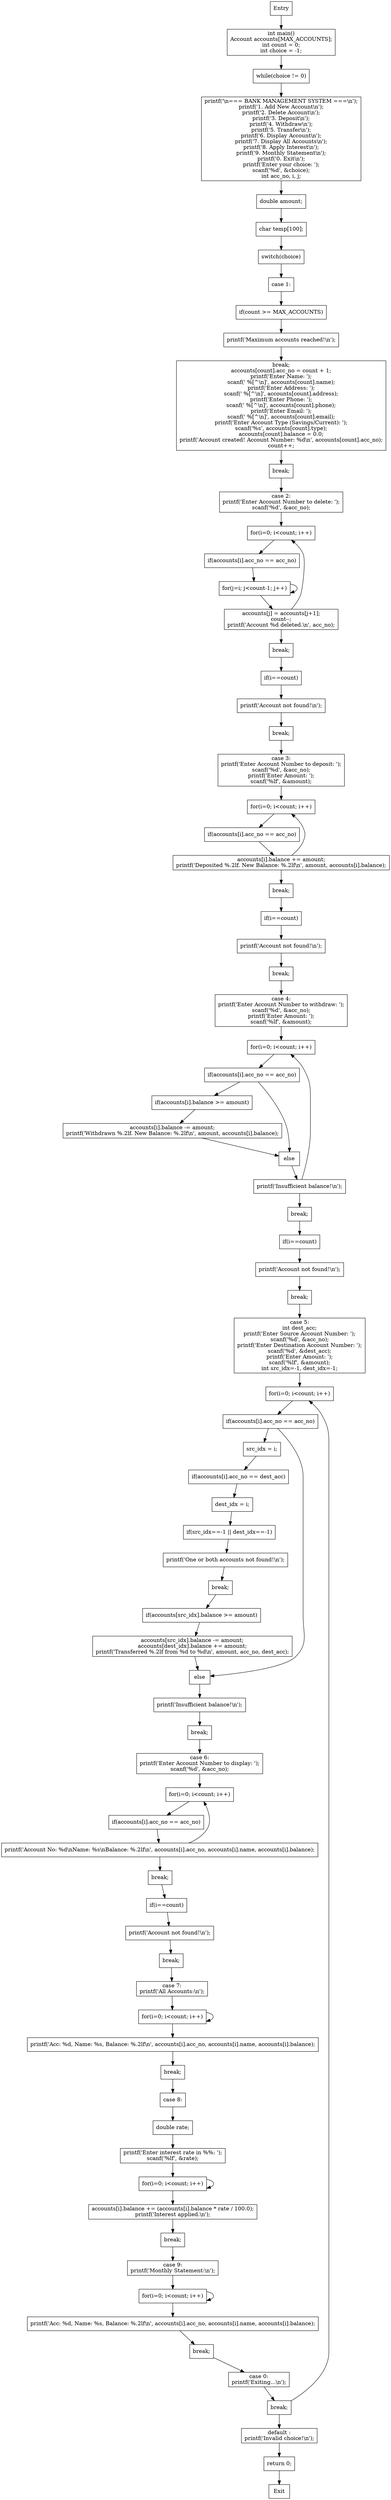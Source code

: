 digraph CFG {
  0 [label="Entry", shape=box];
  1 [label="int main()
Account accounts[MAX_ACCOUNTS];
int count = 0;
int choice = -1;", shape=box];
  2 [label="while(choice != 0)", shape=box];
  3 [label="printf(&#x27;\\n=== BANK MANAGEMENT SYSTEM ===\\n&#x27;);
printf(&#x27;1. Add New Account\\n&#x27;);
printf(&#x27;2. Delete Account\\n&#x27;);
printf(&#x27;3. Deposit\\n&#x27;);
printf(&#x27;4. Withdraw\\n&#x27;);
printf(&#x27;5. Transfer\\n&#x27;);
printf(&#x27;6. Display Account\\n&#x27;);
printf(&#x27;7. Display All Accounts\\n&#x27;);
printf(&#x27;8. Apply Interest\\n&#x27;);
printf(&#x27;9. Monthly Statement\\n&#x27;);
printf(&#x27;0. Exit\\n&#x27;);
printf(&#x27;Enter your choice: &#x27;);
scanf(&#x27;%d&#x27;, &amp;choice);
int acc_no, i, j;", shape=box];
  4 [label="double amount;", shape=box];
  5 [label="char temp[100];", shape=box];
  6 [label="switch(choice)", shape=box];
  7 [label="case 1:", shape=box];
  8 [label="if(count &gt;= MAX_ACCOUNTS)", shape=box];
  9 [label="printf(&#x27;Maximum accounts reached!\\n&#x27;);", shape=box];
  10 [label="break;
accounts[count].acc_no = count + 1;
printf(&#x27;Enter Name: &#x27;);
scanf(&#x27; %[^\\n]&#x27;, accounts[count].name);
printf(&#x27;Enter Address: &#x27;);
scanf(&#x27; %[^\\n]&#x27;, accounts[count].address);
printf(&#x27;Enter Phone: &#x27;);
scanf(&#x27; %[^\\n]&#x27;, accounts[count].phone);
printf(&#x27;Enter Email: &#x27;);
scanf(&#x27; %[^\\n]&#x27;, accounts[count].email);
printf(&#x27;Enter Account Type (Savings/Current): &#x27;);
scanf(&#x27;%s&#x27;, accounts[count].type);
accounts[count].balance = 0.0;
printf(&#x27;Account created! Account Number: %d\\n&#x27;, accounts[count].acc_no);
count++;", shape=box];
  11 [label="break;", shape=box];
  12 [label="case 2:
printf(&#x27;Enter Account Number to delete: &#x27;);
scanf(&#x27;%d&#x27;, &amp;acc_no);", shape=box];
  13 [label="for(i=0; i&lt;count; i++)", shape=box];
  14 [label="if(accounts[i].acc_no == acc_no)", shape=box];
  15 [label="for(j=i; j&lt;count-1; j++)", shape=box];
  16 [label="accounts[j] = accounts[j+1];
count--;
printf(&#x27;Account %d deleted.\\n&#x27;, acc_no);", shape=box];
  17 [label="break;", shape=box];
  18 [label="if(i==count)", shape=box];
  19 [label="printf(&#x27;Account not found!\\n&#x27;);", shape=box];
  20 [label="break;", shape=box];
  21 [label="case 3:
printf(&#x27;Enter Account Number to deposit: &#x27;);
scanf(&#x27;%d&#x27;, &amp;acc_no);
printf(&#x27;Enter Amount: &#x27;);
scanf(&#x27;%lf&#x27;, &amp;amount);", shape=box];
  22 [label="for(i=0; i&lt;count; i++)", shape=box];
  23 [label="if(accounts[i].acc_no == acc_no)", shape=box];
  24 [label="accounts[i].balance += amount;
printf(&#x27;Deposited %.2lf. New Balance: %.2lf\\n&#x27;, amount, accounts[i].balance);", shape=box];
  25 [label="break;", shape=box];
  26 [label="if(i==count)", shape=box];
  27 [label="printf(&#x27;Account not found!\\n&#x27;);", shape=box];
  28 [label="break;", shape=box];
  29 [label="case 4:
printf(&#x27;Enter Account Number to withdraw: &#x27;);
scanf(&#x27;%d&#x27;, &amp;acc_no);
printf(&#x27;Enter Amount: &#x27;);
scanf(&#x27;%lf&#x27;, &amp;amount);", shape=box];
  30 [label="for(i=0; i&lt;count; i++)", shape=box];
  31 [label="if(accounts[i].acc_no == acc_no)", shape=box];
  32 [label="if(accounts[i].balance &gt;= amount)", shape=box];
  33 [label="accounts[i].balance -= amount;
printf(&#x27;Withdrawn %.2lf. New Balance: %.2lf\\n&#x27;, amount, accounts[i].balance);", shape=box];
  34 [label="else", shape=box];
  35 [label="printf(&#x27;Insufficient balance!\\n&#x27;);", shape=box];
  36 [label="break;", shape=box];
  37 [label="if(i==count)", shape=box];
  38 [label="printf(&#x27;Account not found!\\n&#x27;);", shape=box];
  39 [label="break;", shape=box];
  40 [label="case 5:
int dest_acc;
printf(&#x27;Enter Source Account Number: &#x27;);
scanf(&#x27;%d&#x27;, &amp;acc_no);
printf(&#x27;Enter Destination Account Number: &#x27;);
scanf(&#x27;%d&#x27;, &amp;dest_acc);
printf(&#x27;Enter Amount: &#x27;);
scanf(&#x27;%lf&#x27;, &amp;amount);
int src_idx=-1, dest_idx=-1;", shape=box];
  41 [label="for(i=0; i&lt;count; i++)", shape=box];
  42 [label="if(accounts[i].acc_no == acc_no)", shape=box];
  43 [label="src_idx = i;", shape=box];
  44 [label="if(accounts[i].acc_no == dest_acc)", shape=box];
  45 [label="dest_idx = i;", shape=box];
  46 [label="if(src_idx==-1 || dest_idx==-1)", shape=box];
  47 [label="printf(&#x27;One or both accounts not found!\\n&#x27;);", shape=box];
  48 [label="break;", shape=box];
  49 [label="if(accounts[src_idx].balance &gt;= amount)", shape=box];
  50 [label="accounts[src_idx].balance -= amount;
accounts[dest_idx].balance += amount;
printf(&#x27;Transferred %.2lf from %d to %d\\n&#x27;, amount, acc_no, dest_acc);", shape=box];
  51 [label="else", shape=box];
  52 [label="printf(&#x27;Insufficient balance!\\n&#x27;);", shape=box];
  53 [label="break;", shape=box];
  54 [label="case 6:
printf(&#x27;Enter Account Number to display: &#x27;);
scanf(&#x27;%d&#x27;, &amp;acc_no);", shape=box];
  55 [label="for(i=0; i&lt;count; i++)", shape=box];
  56 [label="if(accounts[i].acc_no == acc_no)", shape=box];
  57 [label="printf(&#x27;Account No: %d\\nName: %s\\nBalance: %.2lf\\n&#x27;, accounts[i].acc_no, accounts[i].name, accounts[i].balance);", shape=box];
  58 [label="break;", shape=box];
  59 [label="if(i==count)", shape=box];
  60 [label="printf(&#x27;Account not found!\\n&#x27;);", shape=box];
  61 [label="break;", shape=box];
  62 [label="case 7:
printf(&#x27;All Accounts:\\n&#x27;);", shape=box];
  63 [label="for(i=0; i&lt;count; i++)", shape=box];
  64 [label="printf(&#x27;Acc: %d, Name: %s, Balance: %.2lf\\n&#x27;, accounts[i].acc_no, accounts[i].name, accounts[i].balance);", shape=box];
  65 [label="break;", shape=box];
  66 [label="case 8:", shape=box];
  67 [label="double rate;", shape=box];
  68 [label="printf(&#x27;Enter interest rate in %%: &#x27;);
scanf(&#x27;%lf&#x27;, &amp;rate);", shape=box];
  69 [label="for(i=0; i&lt;count; i++)", shape=box];
  70 [label="accounts[i].balance += (accounts[i].balance * rate / 100.0);
printf(&#x27;Interest applied.\\n&#x27;);", shape=box];
  71 [label="break;", shape=box];
  72 [label="case 9:
printf(&#x27;Monthly Statement:\\n&#x27;);", shape=box];
  73 [label="for(i=0; i&lt;count; i++)", shape=box];
  74 [label="printf(&#x27;Acc: %d, Name: %s, Balance: %.2lf\\n&#x27;, accounts[i].acc_no, accounts[i].name, accounts[i].balance);", shape=box];
  75 [label="break;", shape=box];
  76 [label="case 0:
printf(&#x27;Exiting...\\n&#x27;);", shape=box];
  77 [label="break;", shape=box];
  78 [label="default :
printf(&#x27;Invalid choice!\\n&#x27;);", shape=box];
  79 [label="return 0;", shape=box];
  80 [label="Exit", shape=box];
  0 -> 1;
  1 -> 2;
  2 -> 3;
  3 -> 4;
  4 -> 5;
  5 -> 6;
  6 -> 7;
  7 -> 8;
  8 -> 9;
  9 -> 10;
  10 -> 11;
  11 -> 12;
  12 -> 13;
  13 -> 14;
  14 -> 15;
  15 -> 15;
  15 -> 16;
  16 -> 13;
  16 -> 17;
  17 -> 18;
  18 -> 19;
  19 -> 20;
  20 -> 21;
  21 -> 22;
  22 -> 23;
  23 -> 24;
  24 -> 22;
  24 -> 25;
  25 -> 26;
  26 -> 27;
  27 -> 28;
  28 -> 29;
  29 -> 30;
  30 -> 31;
  31 -> 32;
  31 -> 34;
  32 -> 33;
  33 -> 34;
  34 -> 35;
  35 -> 30;
  35 -> 36;
  36 -> 37;
  37 -> 38;
  38 -> 39;
  39 -> 40;
  40 -> 41;
  41 -> 42;
  42 -> 43;
  42 -> 51;
  43 -> 44;
  44 -> 45;
  45 -> 46;
  46 -> 47;
  47 -> 48;
  48 -> 49;
  49 -> 50;
  50 -> 51;
  51 -> 52;
  52 -> 53;
  53 -> 54;
  54 -> 55;
  55 -> 56;
  56 -> 57;
  57 -> 55;
  57 -> 58;
  58 -> 59;
  59 -> 60;
  60 -> 61;
  61 -> 62;
  62 -> 63;
  63 -> 63;
  63 -> 64;
  64 -> 65;
  65 -> 66;
  66 -> 67;
  67 -> 68;
  68 -> 69;
  69 -> 69;
  69 -> 70;
  70 -> 71;
  71 -> 72;
  72 -> 73;
  73 -> 73;
  73 -> 74;
  74 -> 75;
  75 -> 76;
  76 -> 77;
  77 -> 41;
  77 -> 78;
  78 -> 79;
  79 -> 80;
}
